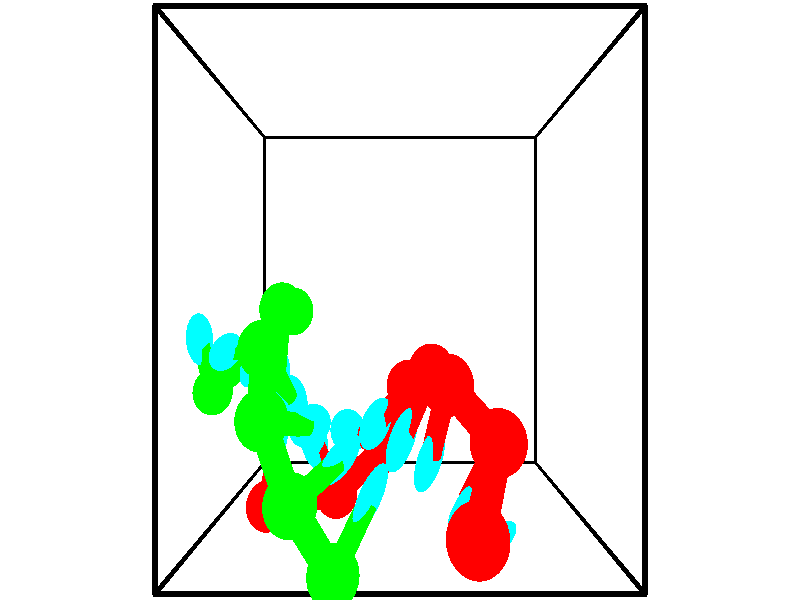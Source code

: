 // switches for output
#declare DRAW_BASES = 1; // possible values are 0, 1; only relevant for DNA ribbons
#declare DRAW_BASES_TYPE = 3; // possible values are 1, 2, 3; only relevant for DNA ribbons
#declare DRAW_FOG = 0; // set to 1 to enable fog

#include "colors.inc"

#include "transforms.inc"
background { rgb <1, 1, 1>}

#default {
   normal{
       ripples 0.25
       frequency 0.20
       turbulence 0.2
       lambda 5
   }
	finish {
		phong 0.1
		phong_size 40.
	}
}

// original window dimensions: 1024x640


// camera settings

camera {
	sky <-0, 1, 0>
	up <-0, 1, 0>
	right 1.6 * <1, 0, 0>
	location <2.5, 2.5, 11.1562>
	look_at <2.5, 2.5, 2.5>
	direction <0, 0, -8.6562>
	angle 67.0682
}


# declare cpy_camera_pos = <2.5, 2.5, 11.1562>;
# if (DRAW_FOG = 1)
fog {
	fog_type 2
	up vnormalize(cpy_camera_pos)
	color rgbt<1,1,1,0.3>
	distance 1e-5
	fog_alt 3e-3
	fog_offset 4
}
# end


// LIGHTS

# declare lum = 6;
global_settings {
	ambient_light rgb lum * <0.05, 0.05, 0.05>
	max_trace_level 15
}# declare cpy_direct_light_amount = 0.25;
light_source
{	1000 * <-1, -1, 1>,
	rgb lum * cpy_direct_light_amount
	parallel
}

light_source
{	1000 * <1, 1, -1>,
	rgb lum * cpy_direct_light_amount
	parallel
}

// strand 0

// nucleotide -1

// particle -1
sphere {
	<3.108337, 0.936528, 6.444954> 0.250000
	pigment { color rgbt <1,0,0,0> }
	no_shadow
}
cylinder {
	<3.252270, 0.816254, 6.091659>,  <3.338629, 0.744090, 5.879682>, 0.100000
	pigment { color rgbt <1,0,0,0> }
	no_shadow
}
cylinder {
	<3.252270, 0.816254, 6.091659>,  <3.108337, 0.936528, 6.444954>, 0.100000
	pigment { color rgbt <1,0,0,0> }
	no_shadow
}

// particle -1
sphere {
	<3.252270, 0.816254, 6.091659> 0.100000
	pigment { color rgbt <1,0,0,0> }
	no_shadow
}
sphere {
	0, 1
	scale<0.080000,0.200000,0.300000>
	matrix <-0.582155, 0.667416, -0.464382,
		0.729120, 0.681282, 0.065113,
		0.359833, -0.300684, -0.883238,
		3.360219, 0.726049, 5.826687>
	pigment { color rgbt <0,1,1,0> }
	no_shadow
}
cylinder {
	<3.356159, 1.464629, 5.907827>,  <3.108337, 0.936528, 6.444954>, 0.130000
	pigment { color rgbt <1,0,0,0> }
	no_shadow
}

// nucleotide -1

// particle -1
sphere {
	<3.356159, 1.464629, 5.907827> 0.250000
	pigment { color rgbt <1,0,0,0> }
	no_shadow
}
cylinder {
	<3.220409, 1.150862, 5.700169>,  <3.138959, 0.962601, 5.575573>, 0.100000
	pigment { color rgbt <1,0,0,0> }
	no_shadow
}
cylinder {
	<3.220409, 1.150862, 5.700169>,  <3.356159, 1.464629, 5.907827>, 0.100000
	pigment { color rgbt <1,0,0,0> }
	no_shadow
}

// particle -1
sphere {
	<3.220409, 1.150862, 5.700169> 0.100000
	pigment { color rgbt <1,0,0,0> }
	no_shadow
}
sphere {
	0, 1
	scale<0.080000,0.200000,0.300000>
	matrix <-0.666734, 0.589913, -0.455488,
		0.663545, 0.191552, -0.723199,
		-0.339375, -0.784418, -0.519148,
		3.118597, 0.915536, 5.544425>
	pigment { color rgbt <0,1,1,0> }
	no_shadow
}
cylinder {
	<2.952585, 1.825273, 5.416052>,  <3.356159, 1.464629, 5.907827>, 0.130000
	pigment { color rgbt <1,0,0,0> }
	no_shadow
}

// nucleotide -1

// particle -1
sphere {
	<2.952585, 1.825273, 5.416052> 0.250000
	pigment { color rgbt <1,0,0,0> }
	no_shadow
}
cylinder {
	<2.861252, 1.456300, 5.291485>,  <2.806452, 1.234916, 5.216744>, 0.100000
	pigment { color rgbt <1,0,0,0> }
	no_shadow
}
cylinder {
	<2.861252, 1.456300, 5.291485>,  <2.952585, 1.825273, 5.416052>, 0.100000
	pigment { color rgbt <1,0,0,0> }
	no_shadow
}

// particle -1
sphere {
	<2.861252, 1.456300, 5.291485> 0.100000
	pigment { color rgbt <1,0,0,0> }
	no_shadow
}
sphere {
	0, 1
	scale<0.080000,0.200000,0.300000>
	matrix <-0.734944, 0.373096, -0.566265,
		0.638531, 0.099579, -0.763126,
		-0.228331, -0.922433, -0.311419,
		2.792752, 1.179570, 5.198059>
	pigment { color rgbt <0,1,1,0> }
	no_shadow
}
cylinder {
	<2.836851, 1.860078, 4.685607>,  <2.952585, 1.825273, 5.416052>, 0.130000
	pigment { color rgbt <1,0,0,0> }
	no_shadow
}

// nucleotide -1

// particle -1
sphere {
	<2.836851, 1.860078, 4.685607> 0.250000
	pigment { color rgbt <1,0,0,0> }
	no_shadow
}
cylinder {
	<2.657349, 1.546414, 4.857055>,  <2.549647, 1.358217, 4.959923>, 0.100000
	pigment { color rgbt <1,0,0,0> }
	no_shadow
}
cylinder {
	<2.657349, 1.546414, 4.857055>,  <2.836851, 1.860078, 4.685607>, 0.100000
	pigment { color rgbt <1,0,0,0> }
	no_shadow
}

// particle -1
sphere {
	<2.657349, 1.546414, 4.857055> 0.100000
	pigment { color rgbt <1,0,0,0> }
	no_shadow
}
sphere {
	0, 1
	scale<0.080000,0.200000,0.300000>
	matrix <-0.816485, 0.164798, -0.553348,
		0.363277, -0.598279, -0.714208,
		-0.448757, -0.784158, 0.428618,
		2.522722, 1.311167, 4.985640>
	pigment { color rgbt <0,1,1,0> }
	no_shadow
}
cylinder {
	<2.595676, 1.668322, 4.125844>,  <2.836851, 1.860078, 4.685607>, 0.130000
	pigment { color rgbt <1,0,0,0> }
	no_shadow
}

// nucleotide -1

// particle -1
sphere {
	<2.595676, 1.668322, 4.125844> 0.250000
	pigment { color rgbt <1,0,0,0> }
	no_shadow
}
cylinder {
	<2.395176, 1.511767, 4.434535>,  <2.274876, 1.417833, 4.619750>, 0.100000
	pigment { color rgbt <1,0,0,0> }
	no_shadow
}
cylinder {
	<2.395176, 1.511767, 4.434535>,  <2.595676, 1.668322, 4.125844>, 0.100000
	pigment { color rgbt <1,0,0,0> }
	no_shadow
}

// particle -1
sphere {
	<2.395176, 1.511767, 4.434535> 0.100000
	pigment { color rgbt <1,0,0,0> }
	no_shadow
}
sphere {
	0, 1
	scale<0.080000,0.200000,0.300000>
	matrix <-0.845978, 0.034232, -0.532117,
		0.181849, -0.919587, -0.348269,
		-0.501250, -0.391392, 0.771726,
		2.244801, 1.394350, 4.666053>
	pigment { color rgbt <0,1,1,0> }
	no_shadow
}
cylinder {
	<2.310548, 1.012589, 3.855719>,  <2.595676, 1.668322, 4.125844>, 0.130000
	pigment { color rgbt <1,0,0,0> }
	no_shadow
}

// nucleotide -1

// particle -1
sphere {
	<2.310548, 1.012589, 3.855719> 0.250000
	pigment { color rgbt <1,0,0,0> }
	no_shadow
}
cylinder {
	<2.091164, 1.160414, 4.155749>,  <1.959533, 1.249108, 4.335768>, 0.100000
	pigment { color rgbt <1,0,0,0> }
	no_shadow
}
cylinder {
	<2.091164, 1.160414, 4.155749>,  <2.310548, 1.012589, 3.855719>, 0.100000
	pigment { color rgbt <1,0,0,0> }
	no_shadow
}

// particle -1
sphere {
	<2.091164, 1.160414, 4.155749> 0.100000
	pigment { color rgbt <1,0,0,0> }
	no_shadow
}
sphere {
	0, 1
	scale<0.080000,0.200000,0.300000>
	matrix <-0.793406, 0.053213, -0.606362,
		-0.264002, -0.927682, 0.264026,
		-0.548461, 0.369561, 0.750076,
		1.926625, 1.271282, 4.380772>
	pigment { color rgbt <0,1,1,0> }
	no_shadow
}
cylinder {
	<1.734919, 0.560169, 3.876870>,  <2.310548, 1.012589, 3.855719>, 0.130000
	pigment { color rgbt <1,0,0,0> }
	no_shadow
}

// nucleotide -1

// particle -1
sphere {
	<1.734919, 0.560169, 3.876870> 0.250000
	pigment { color rgbt <1,0,0,0> }
	no_shadow
}
cylinder {
	<1.611435, 0.889731, 4.066977>,  <1.537345, 1.087468, 4.181040>, 0.100000
	pigment { color rgbt <1,0,0,0> }
	no_shadow
}
cylinder {
	<1.611435, 0.889731, 4.066977>,  <1.734919, 0.560169, 3.876870>, 0.100000
	pigment { color rgbt <1,0,0,0> }
	no_shadow
}

// particle -1
sphere {
	<1.611435, 0.889731, 4.066977> 0.100000
	pigment { color rgbt <1,0,0,0> }
	no_shadow
}
sphere {
	0, 1
	scale<0.080000,0.200000,0.300000>
	matrix <-0.873294, -0.047520, -0.484870,
		-0.376902, -0.564731, 0.734182,
		-0.308710, 0.823906, 0.475266,
		1.518822, 1.136902, 4.209556>
	pigment { color rgbt <0,1,1,0> }
	no_shadow
}
cylinder {
	<0.941654, 0.477268, 4.044291>,  <1.734919, 0.560169, 3.876870>, 0.130000
	pigment { color rgbt <1,0,0,0> }
	no_shadow
}

// nucleotide -1

// particle -1
sphere {
	<0.941654, 0.477268, 4.044291> 0.250000
	pigment { color rgbt <1,0,0,0> }
	no_shadow
}
cylinder {
	<1.005398, 0.869790, 4.087457>,  <1.043644, 1.105303, 4.113356>, 0.100000
	pigment { color rgbt <1,0,0,0> }
	no_shadow
}
cylinder {
	<1.005398, 0.869790, 4.087457>,  <0.941654, 0.477268, 4.044291>, 0.100000
	pigment { color rgbt <1,0,0,0> }
	no_shadow
}

// particle -1
sphere {
	<1.005398, 0.869790, 4.087457> 0.100000
	pigment { color rgbt <1,0,0,0> }
	no_shadow
}
sphere {
	0, 1
	scale<0.080000,0.200000,0.300000>
	matrix <-0.865967, 0.191437, -0.462010,
		-0.474031, -0.019824, 0.880285,
		0.159360, 0.981304, 0.107914,
		1.053206, 1.164181, 4.119831>
	pigment { color rgbt <0,1,1,0> }
	no_shadow
}
// strand 1

// nucleotide -1

// particle -1
sphere {
	<0.069304, 1.505322, 3.317660> 0.250000
	pigment { color rgbt <0,1,0,0> }
	no_shadow
}
cylinder {
	<0.045074, 1.840681, 3.534332>,  <0.030537, 2.041897, 3.664336>, 0.100000
	pigment { color rgbt <0,1,0,0> }
	no_shadow
}
cylinder {
	<0.045074, 1.840681, 3.534332>,  <0.069304, 1.505322, 3.317660>, 0.100000
	pigment { color rgbt <0,1,0,0> }
	no_shadow
}

// particle -1
sphere {
	<0.045074, 1.840681, 3.534332> 0.100000
	pigment { color rgbt <0,1,0,0> }
	no_shadow
}
sphere {
	0, 1
	scale<0.080000,0.200000,0.300000>
	matrix <0.884071, -0.206883, 0.419069,
		0.463411, 0.504269, -0.728672,
		-0.060574, 0.838398, 0.541682,
		0.026902, 2.092201, 3.696837>
	pigment { color rgbt <0,1,1,0> }
	no_shadow
}
cylinder {
	<0.638479, 1.976683, 3.177388>,  <0.069304, 1.505322, 3.317660>, 0.130000
	pigment { color rgbt <0,1,0,0> }
	no_shadow
}

// nucleotide -1

// particle -1
sphere {
	<0.638479, 1.976683, 3.177388> 0.250000
	pigment { color rgbt <0,1,0,0> }
	no_shadow
}
cylinder {
	<0.497108, 1.975534, 3.551571>,  <0.412286, 1.974845, 3.776081>, 0.100000
	pigment { color rgbt <0,1,0,0> }
	no_shadow
}
cylinder {
	<0.497108, 1.975534, 3.551571>,  <0.638479, 1.976683, 3.177388>, 0.100000
	pigment { color rgbt <0,1,0,0> }
	no_shadow
}

// particle -1
sphere {
	<0.497108, 1.975534, 3.551571> 0.100000
	pigment { color rgbt <0,1,0,0> }
	no_shadow
}
sphere {
	0, 1
	scale<0.080000,0.200000,0.300000>
	matrix <0.889754, -0.309795, 0.335209,
		0.288837, 0.950799, 0.112045,
		-0.353427, -0.002871, 0.935458,
		0.391080, 1.974673, 3.832208>
	pigment { color rgbt <0,1,1,0> }
	no_shadow
}
cylinder {
	<1.162277, 2.382083, 3.593019>,  <0.638479, 1.976683, 3.177388>, 0.130000
	pigment { color rgbt <0,1,0,0> }
	no_shadow
}

// nucleotide -1

// particle -1
sphere {
	<1.162277, 2.382083, 3.593019> 0.250000
	pigment { color rgbt <0,1,0,0> }
	no_shadow
}
cylinder {
	<0.956772, 2.100082, 3.788578>,  <0.833469, 1.930882, 3.905913>, 0.100000
	pigment { color rgbt <0,1,0,0> }
	no_shadow
}
cylinder {
	<0.956772, 2.100082, 3.788578>,  <1.162277, 2.382083, 3.593019>, 0.100000
	pigment { color rgbt <0,1,0,0> }
	no_shadow
}

// particle -1
sphere {
	<0.956772, 2.100082, 3.788578> 0.100000
	pigment { color rgbt <0,1,0,0> }
	no_shadow
}
sphere {
	0, 1
	scale<0.080000,0.200000,0.300000>
	matrix <0.796745, -0.180723, 0.576660,
		-0.318192, 0.685792, 0.654556,
		-0.513762, -0.705002, 0.488897,
		0.802643, 1.888582, 3.935247>
	pigment { color rgbt <0,1,1,0> }
	no_shadow
}
cylinder {
	<1.177702, 2.414807, 4.383836>,  <1.162277, 2.382083, 3.593019>, 0.130000
	pigment { color rgbt <0,1,0,0> }
	no_shadow
}

// nucleotide -1

// particle -1
sphere {
	<1.177702, 2.414807, 4.383836> 0.250000
	pigment { color rgbt <0,1,0,0> }
	no_shadow
}
cylinder {
	<1.125099, 2.026630, 4.302893>,  <1.093537, 1.793724, 4.254327>, 0.100000
	pigment { color rgbt <0,1,0,0> }
	no_shadow
}
cylinder {
	<1.125099, 2.026630, 4.302893>,  <1.177702, 2.414807, 4.383836>, 0.100000
	pigment { color rgbt <0,1,0,0> }
	no_shadow
}

// particle -1
sphere {
	<1.125099, 2.026630, 4.302893> 0.100000
	pigment { color rgbt <0,1,0,0> }
	no_shadow
}
sphere {
	0, 1
	scale<0.080000,0.200000,0.300000>
	matrix <0.807736, -0.223237, 0.545644,
		-0.574690, -0.091695, 0.813218,
		-0.131507, -0.970442, -0.202357,
		1.085647, 1.735498, 4.242186>
	pigment { color rgbt <0,1,1,0> }
	no_shadow
}
cylinder {
	<1.107745, 2.083354, 5.034966>,  <1.177702, 2.414807, 4.383836>, 0.130000
	pigment { color rgbt <0,1,0,0> }
	no_shadow
}

// nucleotide -1

// particle -1
sphere {
	<1.107745, 2.083354, 5.034966> 0.250000
	pigment { color rgbt <0,1,0,0> }
	no_shadow
}
cylinder {
	<1.224892, 1.796608, 4.781878>,  <1.295179, 1.624560, 4.630025>, 0.100000
	pigment { color rgbt <0,1,0,0> }
	no_shadow
}
cylinder {
	<1.224892, 1.796608, 4.781878>,  <1.107745, 2.083354, 5.034966>, 0.100000
	pigment { color rgbt <0,1,0,0> }
	no_shadow
}

// particle -1
sphere {
	<1.224892, 1.796608, 4.781878> 0.100000
	pigment { color rgbt <0,1,0,0> }
	no_shadow
}
sphere {
	0, 1
	scale<0.080000,0.200000,0.300000>
	matrix <0.766131, -0.219988, 0.603861,
		-0.572078, -0.661597, 0.484786,
		0.292865, -0.716865, -0.632720,
		1.312751, 1.581548, 4.592062>
	pigment { color rgbt <0,1,1,0> }
	no_shadow
}
cylinder {
	<1.187776, 1.548872, 5.434577>,  <1.107745, 2.083354, 5.034966>, 0.130000
	pigment { color rgbt <0,1,0,0> }
	no_shadow
}

// nucleotide -1

// particle -1
sphere {
	<1.187776, 1.548872, 5.434577> 0.250000
	pigment { color rgbt <0,1,0,0> }
	no_shadow
}
cylinder {
	<1.404839, 1.466213, 5.108921>,  <1.535076, 1.416618, 4.913528>, 0.100000
	pigment { color rgbt <0,1,0,0> }
	no_shadow
}
cylinder {
	<1.404839, 1.466213, 5.108921>,  <1.187776, 1.548872, 5.434577>, 0.100000
	pigment { color rgbt <0,1,0,0> }
	no_shadow
}

// particle -1
sphere {
	<1.404839, 1.466213, 5.108921> 0.100000
	pigment { color rgbt <0,1,0,0> }
	no_shadow
}
sphere {
	0, 1
	scale<0.080000,0.200000,0.300000>
	matrix <0.771440, -0.260809, 0.580396,
		-0.332273, -0.943014, 0.017888,
		0.542656, -0.206649, -0.814138,
		1.567635, 1.404219, 4.864680>
	pigment { color rgbt <0,1,1,0> }
	no_shadow
}
cylinder {
	<1.489764, 0.925458, 5.613025>,  <1.187776, 1.548872, 5.434577>, 0.130000
	pigment { color rgbt <0,1,0,0> }
	no_shadow
}

// nucleotide -1

// particle -1
sphere {
	<1.489764, 0.925458, 5.613025> 0.250000
	pigment { color rgbt <0,1,0,0> }
	no_shadow
}
cylinder {
	<1.724640, 1.064611, 5.320673>,  <1.865565, 1.148104, 5.145262>, 0.100000
	pigment { color rgbt <0,1,0,0> }
	no_shadow
}
cylinder {
	<1.724640, 1.064611, 5.320673>,  <1.489764, 0.925458, 5.613025>, 0.100000
	pigment { color rgbt <0,1,0,0> }
	no_shadow
}

// particle -1
sphere {
	<1.724640, 1.064611, 5.320673> 0.100000
	pigment { color rgbt <0,1,0,0> }
	no_shadow
}
sphere {
	0, 1
	scale<0.080000,0.200000,0.300000>
	matrix <0.803595, -0.358943, 0.474759,
		-0.097182, -0.866104, -0.490326,
		0.587189, 0.347885, -0.730879,
		1.900797, 1.168977, 5.101409>
	pigment { color rgbt <0,1,1,0> }
	no_shadow
}
cylinder {
	<1.867562, 0.328372, 5.460991>,  <1.489764, 0.925458, 5.613025>, 0.130000
	pigment { color rgbt <0,1,0,0> }
	no_shadow
}

// nucleotide -1

// particle -1
sphere {
	<1.867562, 0.328372, 5.460991> 0.250000
	pigment { color rgbt <0,1,0,0> }
	no_shadow
}
cylinder {
	<2.063148, 0.646109, 5.316807>,  <2.180500, 0.836751, 5.230296>, 0.100000
	pigment { color rgbt <0,1,0,0> }
	no_shadow
}
cylinder {
	<2.063148, 0.646109, 5.316807>,  <1.867562, 0.328372, 5.460991>, 0.100000
	pigment { color rgbt <0,1,0,0> }
	no_shadow
}

// particle -1
sphere {
	<2.063148, 0.646109, 5.316807> 0.100000
	pigment { color rgbt <0,1,0,0> }
	no_shadow
}
sphere {
	0, 1
	scale<0.080000,0.200000,0.300000>
	matrix <0.833253, -0.303078, 0.462421,
		0.258073, -0.526464, -0.810083,
		0.488966, 0.794342, -0.360462,
		2.209838, 0.884411, 5.208668>
	pigment { color rgbt <0,1,1,0> }
	no_shadow
}
// box output
cylinder {
	<0.000000, 0.000000, 0.000000>,  <5.000000, 0.000000, 0.000000>, 0.025000
	pigment { color rgbt <0,0,0,0> }
	no_shadow
}
cylinder {
	<0.000000, 0.000000, 0.000000>,  <0.000000, 5.000000, 0.000000>, 0.025000
	pigment { color rgbt <0,0,0,0> }
	no_shadow
}
cylinder {
	<0.000000, 0.000000, 0.000000>,  <0.000000, 0.000000, 5.000000>, 0.025000
	pigment { color rgbt <0,0,0,0> }
	no_shadow
}
cylinder {
	<5.000000, 5.000000, 5.000000>,  <0.000000, 5.000000, 5.000000>, 0.025000
	pigment { color rgbt <0,0,0,0> }
	no_shadow
}
cylinder {
	<5.000000, 5.000000, 5.000000>,  <5.000000, 0.000000, 5.000000>, 0.025000
	pigment { color rgbt <0,0,0,0> }
	no_shadow
}
cylinder {
	<5.000000, 5.000000, 5.000000>,  <5.000000, 5.000000, 0.000000>, 0.025000
	pigment { color rgbt <0,0,0,0> }
	no_shadow
}
cylinder {
	<0.000000, 0.000000, 5.000000>,  <0.000000, 5.000000, 5.000000>, 0.025000
	pigment { color rgbt <0,0,0,0> }
	no_shadow
}
cylinder {
	<0.000000, 0.000000, 5.000000>,  <5.000000, 0.000000, 5.000000>, 0.025000
	pigment { color rgbt <0,0,0,0> }
	no_shadow
}
cylinder {
	<5.000000, 5.000000, 0.000000>,  <0.000000, 5.000000, 0.000000>, 0.025000
	pigment { color rgbt <0,0,0,0> }
	no_shadow
}
cylinder {
	<5.000000, 5.000000, 0.000000>,  <5.000000, 0.000000, 0.000000>, 0.025000
	pigment { color rgbt <0,0,0,0> }
	no_shadow
}
cylinder {
	<5.000000, 0.000000, 5.000000>,  <5.000000, 0.000000, 0.000000>, 0.025000
	pigment { color rgbt <0,0,0,0> }
	no_shadow
}
cylinder {
	<0.000000, 5.000000, 0.000000>,  <0.000000, 5.000000, 5.000000>, 0.025000
	pigment { color rgbt <0,0,0,0> }
	no_shadow
}
// end of box output
